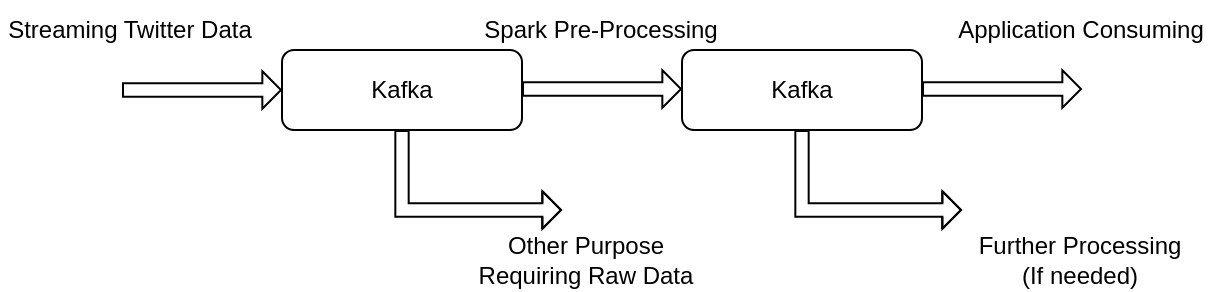 <mxfile version="15.9.1" type="github">
  <diagram id="4ZILx8xgsTNaD1C6pcTs" name="Page-1">
    <mxGraphModel dx="1025" dy="469" grid="1" gridSize="10" guides="1" tooltips="1" connect="1" arrows="1" fold="1" page="1" pageScale="1" pageWidth="827" pageHeight="1169" math="0" shadow="0">
      <root>
        <mxCell id="0" />
        <mxCell id="1" parent="0" />
        <mxCell id="H9CHgpS7e8pxl9RoaeEQ-1" value="Kafka" style="rounded=1;whiteSpace=wrap;html=1;" vertex="1" parent="1">
          <mxGeometry x="240" y="100" width="120" height="40" as="geometry" />
        </mxCell>
        <mxCell id="H9CHgpS7e8pxl9RoaeEQ-2" value="" style="shape=flexArrow;endArrow=classic;html=1;rounded=0;entryX=0;entryY=0.5;entryDx=0;entryDy=0;endWidth=11.111;endSize=2.777;width=6.667;" edge="1" parent="1" target="H9CHgpS7e8pxl9RoaeEQ-1">
          <mxGeometry width="50" height="50" relative="1" as="geometry">
            <mxPoint x="160" y="120" as="sourcePoint" />
            <mxPoint x="160" y="100" as="targetPoint" />
          </mxGeometry>
        </mxCell>
        <mxCell id="H9CHgpS7e8pxl9RoaeEQ-3" value="" style="shape=flexArrow;endArrow=classic;html=1;rounded=0;entryX=0;entryY=0.5;entryDx=0;entryDy=0;endWidth=11.111;endSize=2.777;width=6.667;" edge="1" parent="1">
          <mxGeometry width="50" height="50" relative="1" as="geometry">
            <mxPoint x="360" y="119.5" as="sourcePoint" />
            <mxPoint x="440" y="119.5" as="targetPoint" />
          </mxGeometry>
        </mxCell>
        <mxCell id="H9CHgpS7e8pxl9RoaeEQ-4" value="Streaming Twitter Data" style="text;html=1;strokeColor=none;fillColor=none;align=center;verticalAlign=middle;whiteSpace=wrap;rounded=0;" vertex="1" parent="1">
          <mxGeometry x="99" y="75" width="130" height="30" as="geometry" />
        </mxCell>
        <mxCell id="H9CHgpS7e8pxl9RoaeEQ-5" value="Spark Pre-Processing" style="text;html=1;align=center;verticalAlign=middle;resizable=0;points=[];autosize=1;strokeColor=none;fillColor=none;" vertex="1" parent="1">
          <mxGeometry x="334" y="80" width="130" height="20" as="geometry" />
        </mxCell>
        <mxCell id="H9CHgpS7e8pxl9RoaeEQ-6" value="Kafka" style="rounded=1;whiteSpace=wrap;html=1;" vertex="1" parent="1">
          <mxGeometry x="440" y="100" width="120" height="40" as="geometry" />
        </mxCell>
        <mxCell id="H9CHgpS7e8pxl9RoaeEQ-9" value="" style="shape=flexArrow;endArrow=classic;html=1;rounded=0;entryX=0;entryY=0.5;entryDx=0;entryDy=0;endWidth=11.111;endSize=2.777;width=6.667;" edge="1" parent="1">
          <mxGeometry width="50" height="50" relative="1" as="geometry">
            <mxPoint x="560" y="119.5" as="sourcePoint" />
            <mxPoint x="640" y="119.5" as="targetPoint" />
          </mxGeometry>
        </mxCell>
        <mxCell id="H9CHgpS7e8pxl9RoaeEQ-10" value="Application Consuming" style="text;html=1;align=center;verticalAlign=middle;resizable=0;points=[];autosize=1;strokeColor=none;fillColor=none;" vertex="1" parent="1">
          <mxGeometry x="569" y="80" width="140" height="20" as="geometry" />
        </mxCell>
        <mxCell id="H9CHgpS7e8pxl9RoaeEQ-12" value="" style="shape=flexArrow;endArrow=classic;html=1;rounded=0;endWidth=11.111;endSize=2.777;width=6.667;exitX=0.5;exitY=1;exitDx=0;exitDy=0;" edge="1" parent="1" source="H9CHgpS7e8pxl9RoaeEQ-6">
          <mxGeometry width="50" height="50" relative="1" as="geometry">
            <mxPoint x="500" y="170" as="sourcePoint" />
            <mxPoint x="580" y="180" as="targetPoint" />
            <Array as="points">
              <mxPoint x="500" y="180" />
            </Array>
          </mxGeometry>
        </mxCell>
        <mxCell id="H9CHgpS7e8pxl9RoaeEQ-13" value="" style="shape=flexArrow;endArrow=classic;html=1;rounded=0;entryX=0;entryY=0.5;entryDx=0;entryDy=0;endWidth=11.111;endSize=2.777;width=6.667;exitX=0.5;exitY=1;exitDx=0;exitDy=0;" edge="1" parent="1" source="H9CHgpS7e8pxl9RoaeEQ-1">
          <mxGeometry width="50" height="50" relative="1" as="geometry">
            <mxPoint x="300" y="180" as="sourcePoint" />
            <mxPoint x="380" y="180" as="targetPoint" />
            <Array as="points">
              <mxPoint x="300" y="180" />
            </Array>
          </mxGeometry>
        </mxCell>
        <mxCell id="H9CHgpS7e8pxl9RoaeEQ-14" value="Further Processing&lt;br&gt;(If needed)" style="text;html=1;strokeColor=none;fillColor=none;align=center;verticalAlign=middle;whiteSpace=wrap;rounded=0;" vertex="1" parent="1">
          <mxGeometry x="584" y="190" width="110" height="30" as="geometry" />
        </mxCell>
        <mxCell id="H9CHgpS7e8pxl9RoaeEQ-15" value="Other Purpose Requiring Raw Data&lt;br&gt;" style="text;html=1;strokeColor=none;fillColor=none;align=center;verticalAlign=middle;whiteSpace=wrap;rounded=0;" vertex="1" parent="1">
          <mxGeometry x="334" y="190" width="116" height="30" as="geometry" />
        </mxCell>
      </root>
    </mxGraphModel>
  </diagram>
</mxfile>
